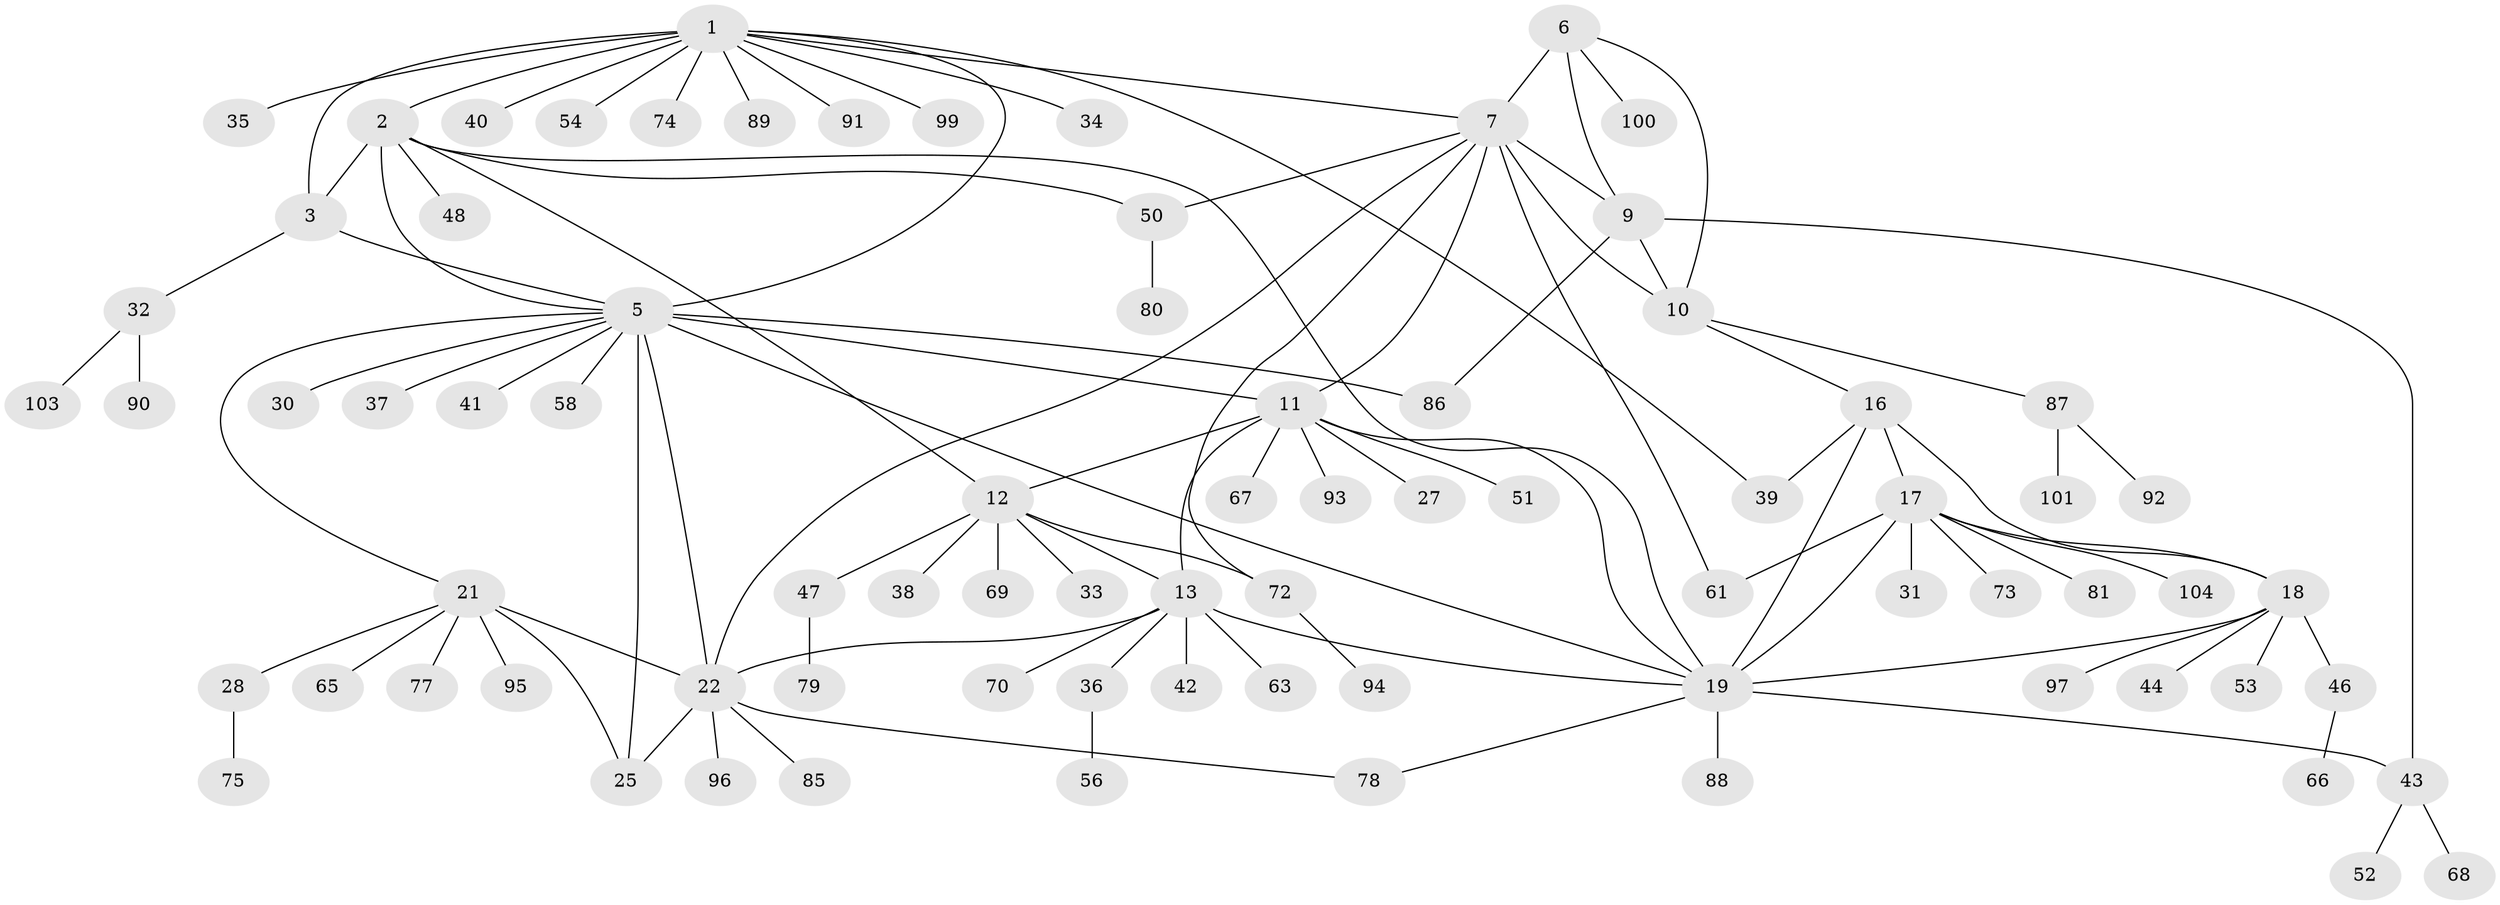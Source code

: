 // original degree distribution, {7: 0.05714285714285714, 9: 0.02857142857142857, 6: 0.0380952380952381, 11: 0.01904761904761905, 5: 0.01904761904761905, 8: 0.009523809523809525, 10: 0.02857142857142857, 4: 0.0380952380952381, 12: 0.009523809523809525, 1: 0.5428571428571428, 2: 0.1523809523809524, 3: 0.05714285714285714}
// Generated by graph-tools (version 1.1) at 2025/11/02/27/25 16:11:37]
// undirected, 80 vertices, 107 edges
graph export_dot {
graph [start="1"]
  node [color=gray90,style=filled];
  1 [super="+4"];
  2 [super="+29"];
  3 [super="+57"];
  5 [super="+24"];
  6;
  7 [super="+8"];
  9 [super="+83"];
  10 [super="+45"];
  11 [super="+55"];
  12 [super="+15"];
  13 [super="+14"];
  16 [super="+20"];
  17 [super="+82"];
  18 [super="+26"];
  19 [super="+59"];
  21 [super="+102"];
  22 [super="+23"];
  25;
  27;
  28;
  30;
  31;
  32 [super="+49"];
  33 [super="+105"];
  34;
  35;
  36;
  37;
  38;
  39;
  40;
  41;
  42;
  43 [super="+62"];
  44 [super="+71"];
  46 [super="+60"];
  47;
  48;
  50;
  51;
  52;
  53 [super="+64"];
  54;
  56 [super="+76"];
  58;
  61 [super="+84"];
  63;
  65;
  66;
  67;
  68;
  69;
  70;
  72;
  73;
  74;
  75;
  77;
  78;
  79;
  80;
  81;
  85;
  86 [super="+98"];
  87;
  88;
  89;
  90;
  91;
  92;
  93;
  94;
  95;
  96;
  97;
  99;
  100;
  101;
  103;
  104;
  1 -- 2 [weight=2];
  1 -- 3 [weight=2];
  1 -- 5 [weight=2];
  1 -- 7;
  1 -- 39;
  1 -- 74;
  1 -- 34;
  1 -- 35;
  1 -- 99;
  1 -- 40;
  1 -- 54;
  1 -- 89;
  1 -- 91;
  2 -- 3;
  2 -- 5;
  2 -- 12;
  2 -- 19;
  2 -- 48;
  2 -- 50;
  3 -- 5;
  3 -- 32;
  5 -- 37;
  5 -- 41;
  5 -- 19;
  5 -- 21;
  5 -- 22 [weight=2];
  5 -- 25;
  5 -- 58;
  5 -- 30;
  5 -- 11;
  5 -- 86;
  6 -- 7 [weight=2];
  6 -- 9;
  6 -- 10;
  6 -- 100;
  7 -- 9 [weight=2];
  7 -- 10 [weight=2];
  7 -- 22;
  7 -- 50;
  7 -- 61;
  7 -- 72;
  7 -- 11;
  9 -- 10;
  9 -- 43;
  9 -- 86;
  10 -- 16;
  10 -- 87;
  11 -- 12 [weight=2];
  11 -- 13 [weight=2];
  11 -- 27;
  11 -- 51;
  11 -- 67;
  11 -- 19;
  11 -- 93;
  12 -- 13 [weight=4];
  12 -- 33;
  12 -- 38;
  12 -- 47;
  12 -- 69;
  12 -- 72;
  13 -- 19;
  13 -- 42;
  13 -- 36;
  13 -- 70;
  13 -- 63;
  13 -- 22;
  16 -- 17 [weight=2];
  16 -- 18 [weight=2];
  16 -- 19 [weight=2];
  16 -- 39;
  17 -- 18;
  17 -- 19;
  17 -- 31;
  17 -- 61;
  17 -- 73;
  17 -- 81;
  17 -- 104;
  18 -- 19;
  18 -- 44;
  18 -- 46;
  18 -- 53;
  18 -- 97;
  19 -- 78;
  19 -- 88;
  19 -- 43;
  21 -- 22 [weight=2];
  21 -- 25;
  21 -- 28;
  21 -- 65;
  21 -- 77;
  21 -- 95;
  22 -- 25 [weight=2];
  22 -- 85;
  22 -- 96;
  22 -- 78;
  28 -- 75;
  32 -- 103;
  32 -- 90;
  36 -- 56;
  43 -- 52;
  43 -- 68;
  46 -- 66;
  47 -- 79;
  50 -- 80;
  72 -- 94;
  87 -- 92;
  87 -- 101;
}
